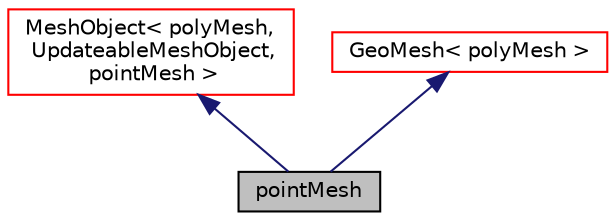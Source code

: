 digraph "pointMesh"
{
  bgcolor="transparent";
  edge [fontname="Helvetica",fontsize="10",labelfontname="Helvetica",labelfontsize="10"];
  node [fontname="Helvetica",fontsize="10",shape=record];
  Node1 [label="pointMesh",height=0.2,width=0.4,color="black", fillcolor="grey75", style="filled", fontcolor="black"];
  Node2 -> Node1 [dir="back",color="midnightblue",fontsize="10",style="solid",fontname="Helvetica"];
  Node2 [label="MeshObject\< polyMesh,\l UpdateableMeshObject,\l pointMesh \>",height=0.2,width=0.4,color="red",URL="$a01507.html"];
  Node3 -> Node1 [dir="back",color="midnightblue",fontsize="10",style="solid",fontname="Helvetica"];
  Node3 [label="GeoMesh\< polyMesh \>",height=0.2,width=0.4,color="red",URL="$a00936.html"];
}
